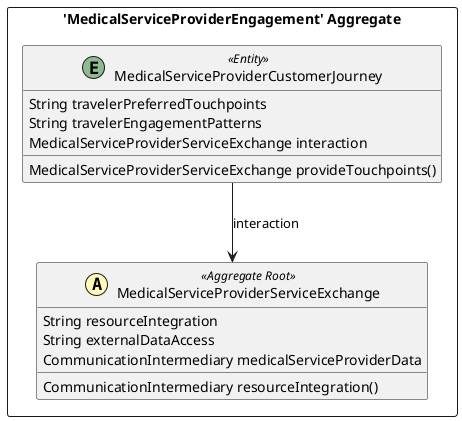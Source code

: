 @startuml

skinparam componentStyle uml2

package "'MedicalServiceProviderEngagement' Aggregate" <<Rectangle>> {
	class MedicalServiceProviderCustomerJourney <<(E,DarkSeaGreen) Entity>> {
		String travelerPreferredTouchpoints
		String travelerEngagementPatterns
		MedicalServiceProviderServiceExchange interaction
		MedicalServiceProviderServiceExchange provideTouchpoints()
	}
	class MedicalServiceProviderServiceExchange <<(A,#fffab8) Aggregate Root>> {
		String resourceIntegration
		String externalDataAccess
		CommunicationIntermediary medicalServiceProviderData
		CommunicationIntermediary resourceIntegration()
	}
}
MedicalServiceProviderCustomerJourney --> MedicalServiceProviderServiceExchange : interaction


@enduml
